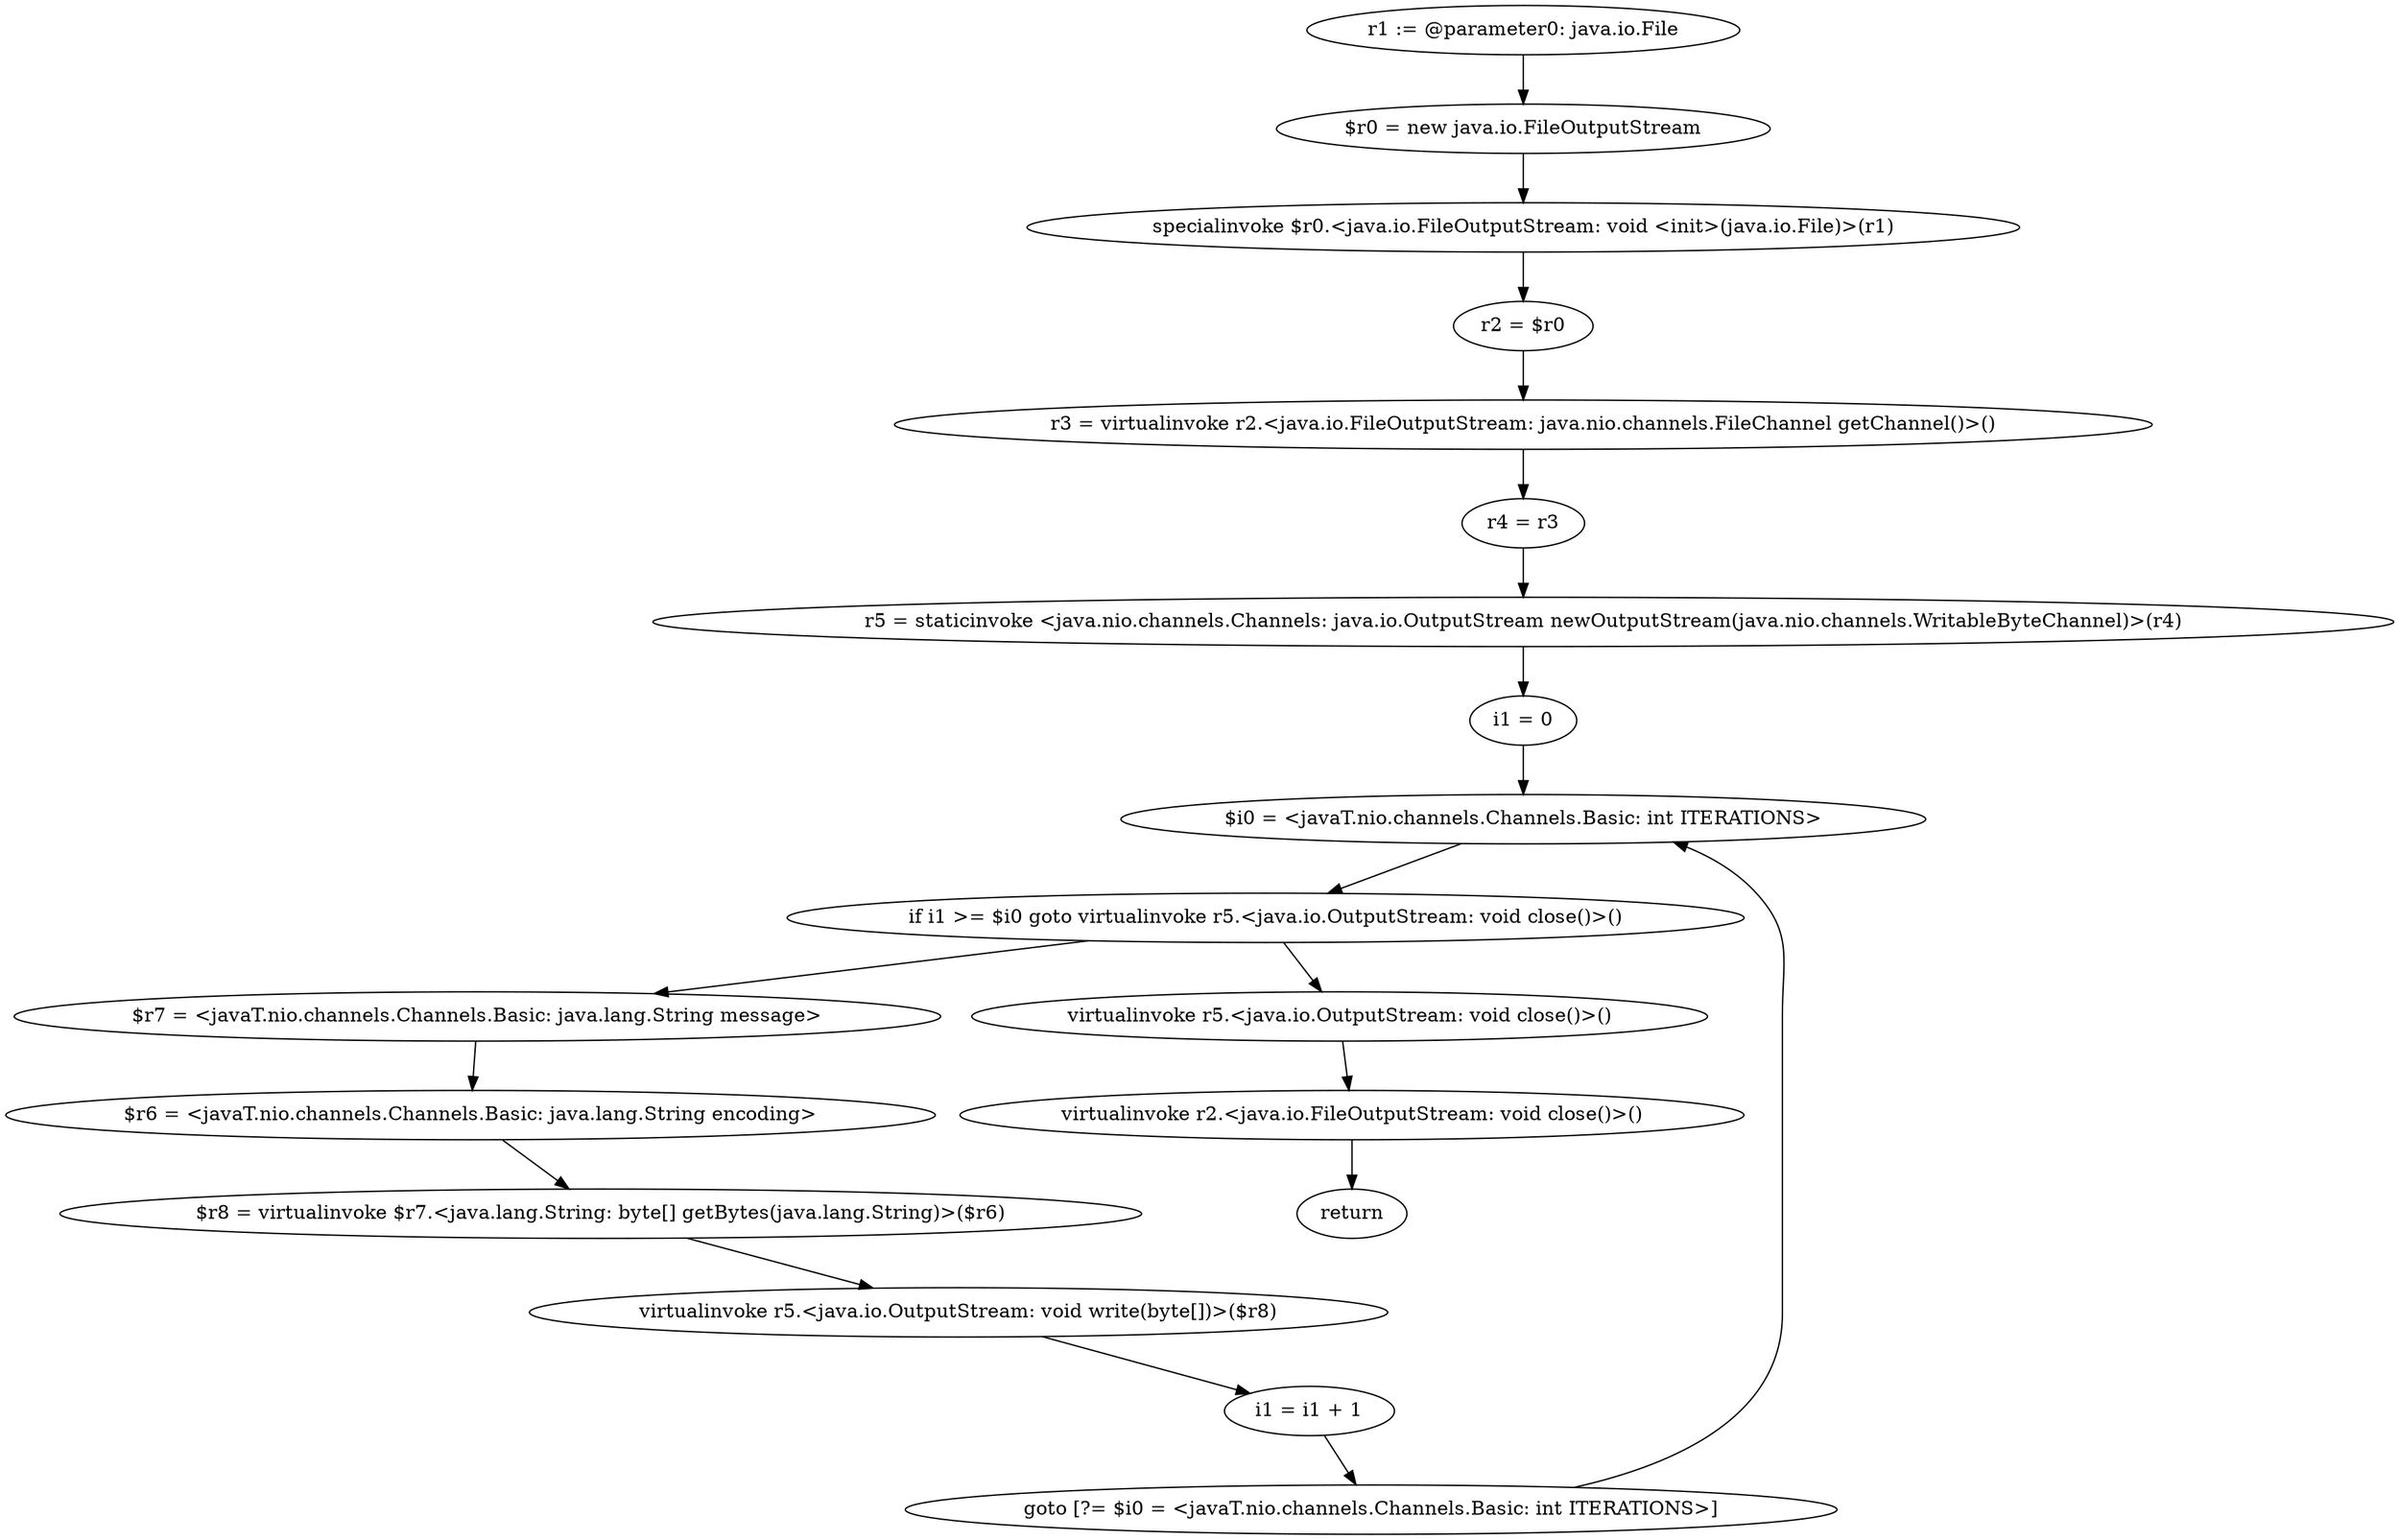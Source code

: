 digraph "unitGraph" {
    "r1 := @parameter0: java.io.File"
    "$r0 = new java.io.FileOutputStream"
    "specialinvoke $r0.<java.io.FileOutputStream: void <init>(java.io.File)>(r1)"
    "r2 = $r0"
    "r3 = virtualinvoke r2.<java.io.FileOutputStream: java.nio.channels.FileChannel getChannel()>()"
    "r4 = r3"
    "r5 = staticinvoke <java.nio.channels.Channels: java.io.OutputStream newOutputStream(java.nio.channels.WritableByteChannel)>(r4)"
    "i1 = 0"
    "$i0 = <javaT.nio.channels.Channels.Basic: int ITERATIONS>"
    "if i1 >= $i0 goto virtualinvoke r5.<java.io.OutputStream: void close()>()"
    "$r7 = <javaT.nio.channels.Channels.Basic: java.lang.String message>"
    "$r6 = <javaT.nio.channels.Channels.Basic: java.lang.String encoding>"
    "$r8 = virtualinvoke $r7.<java.lang.String: byte[] getBytes(java.lang.String)>($r6)"
    "virtualinvoke r5.<java.io.OutputStream: void write(byte[])>($r8)"
    "i1 = i1 + 1"
    "goto [?= $i0 = <javaT.nio.channels.Channels.Basic: int ITERATIONS>]"
    "virtualinvoke r5.<java.io.OutputStream: void close()>()"
    "virtualinvoke r2.<java.io.FileOutputStream: void close()>()"
    "return"
    "r1 := @parameter0: java.io.File"->"$r0 = new java.io.FileOutputStream";
    "$r0 = new java.io.FileOutputStream"->"specialinvoke $r0.<java.io.FileOutputStream: void <init>(java.io.File)>(r1)";
    "specialinvoke $r0.<java.io.FileOutputStream: void <init>(java.io.File)>(r1)"->"r2 = $r0";
    "r2 = $r0"->"r3 = virtualinvoke r2.<java.io.FileOutputStream: java.nio.channels.FileChannel getChannel()>()";
    "r3 = virtualinvoke r2.<java.io.FileOutputStream: java.nio.channels.FileChannel getChannel()>()"->"r4 = r3";
    "r4 = r3"->"r5 = staticinvoke <java.nio.channels.Channels: java.io.OutputStream newOutputStream(java.nio.channels.WritableByteChannel)>(r4)";
    "r5 = staticinvoke <java.nio.channels.Channels: java.io.OutputStream newOutputStream(java.nio.channels.WritableByteChannel)>(r4)"->"i1 = 0";
    "i1 = 0"->"$i0 = <javaT.nio.channels.Channels.Basic: int ITERATIONS>";
    "$i0 = <javaT.nio.channels.Channels.Basic: int ITERATIONS>"->"if i1 >= $i0 goto virtualinvoke r5.<java.io.OutputStream: void close()>()";
    "if i1 >= $i0 goto virtualinvoke r5.<java.io.OutputStream: void close()>()"->"$r7 = <javaT.nio.channels.Channels.Basic: java.lang.String message>";
    "if i1 >= $i0 goto virtualinvoke r5.<java.io.OutputStream: void close()>()"->"virtualinvoke r5.<java.io.OutputStream: void close()>()";
    "$r7 = <javaT.nio.channels.Channels.Basic: java.lang.String message>"->"$r6 = <javaT.nio.channels.Channels.Basic: java.lang.String encoding>";
    "$r6 = <javaT.nio.channels.Channels.Basic: java.lang.String encoding>"->"$r8 = virtualinvoke $r7.<java.lang.String: byte[] getBytes(java.lang.String)>($r6)";
    "$r8 = virtualinvoke $r7.<java.lang.String: byte[] getBytes(java.lang.String)>($r6)"->"virtualinvoke r5.<java.io.OutputStream: void write(byte[])>($r8)";
    "virtualinvoke r5.<java.io.OutputStream: void write(byte[])>($r8)"->"i1 = i1 + 1";
    "i1 = i1 + 1"->"goto [?= $i0 = <javaT.nio.channels.Channels.Basic: int ITERATIONS>]";
    "goto [?= $i0 = <javaT.nio.channels.Channels.Basic: int ITERATIONS>]"->"$i0 = <javaT.nio.channels.Channels.Basic: int ITERATIONS>";
    "virtualinvoke r5.<java.io.OutputStream: void close()>()"->"virtualinvoke r2.<java.io.FileOutputStream: void close()>()";
    "virtualinvoke r2.<java.io.FileOutputStream: void close()>()"->"return";
}
